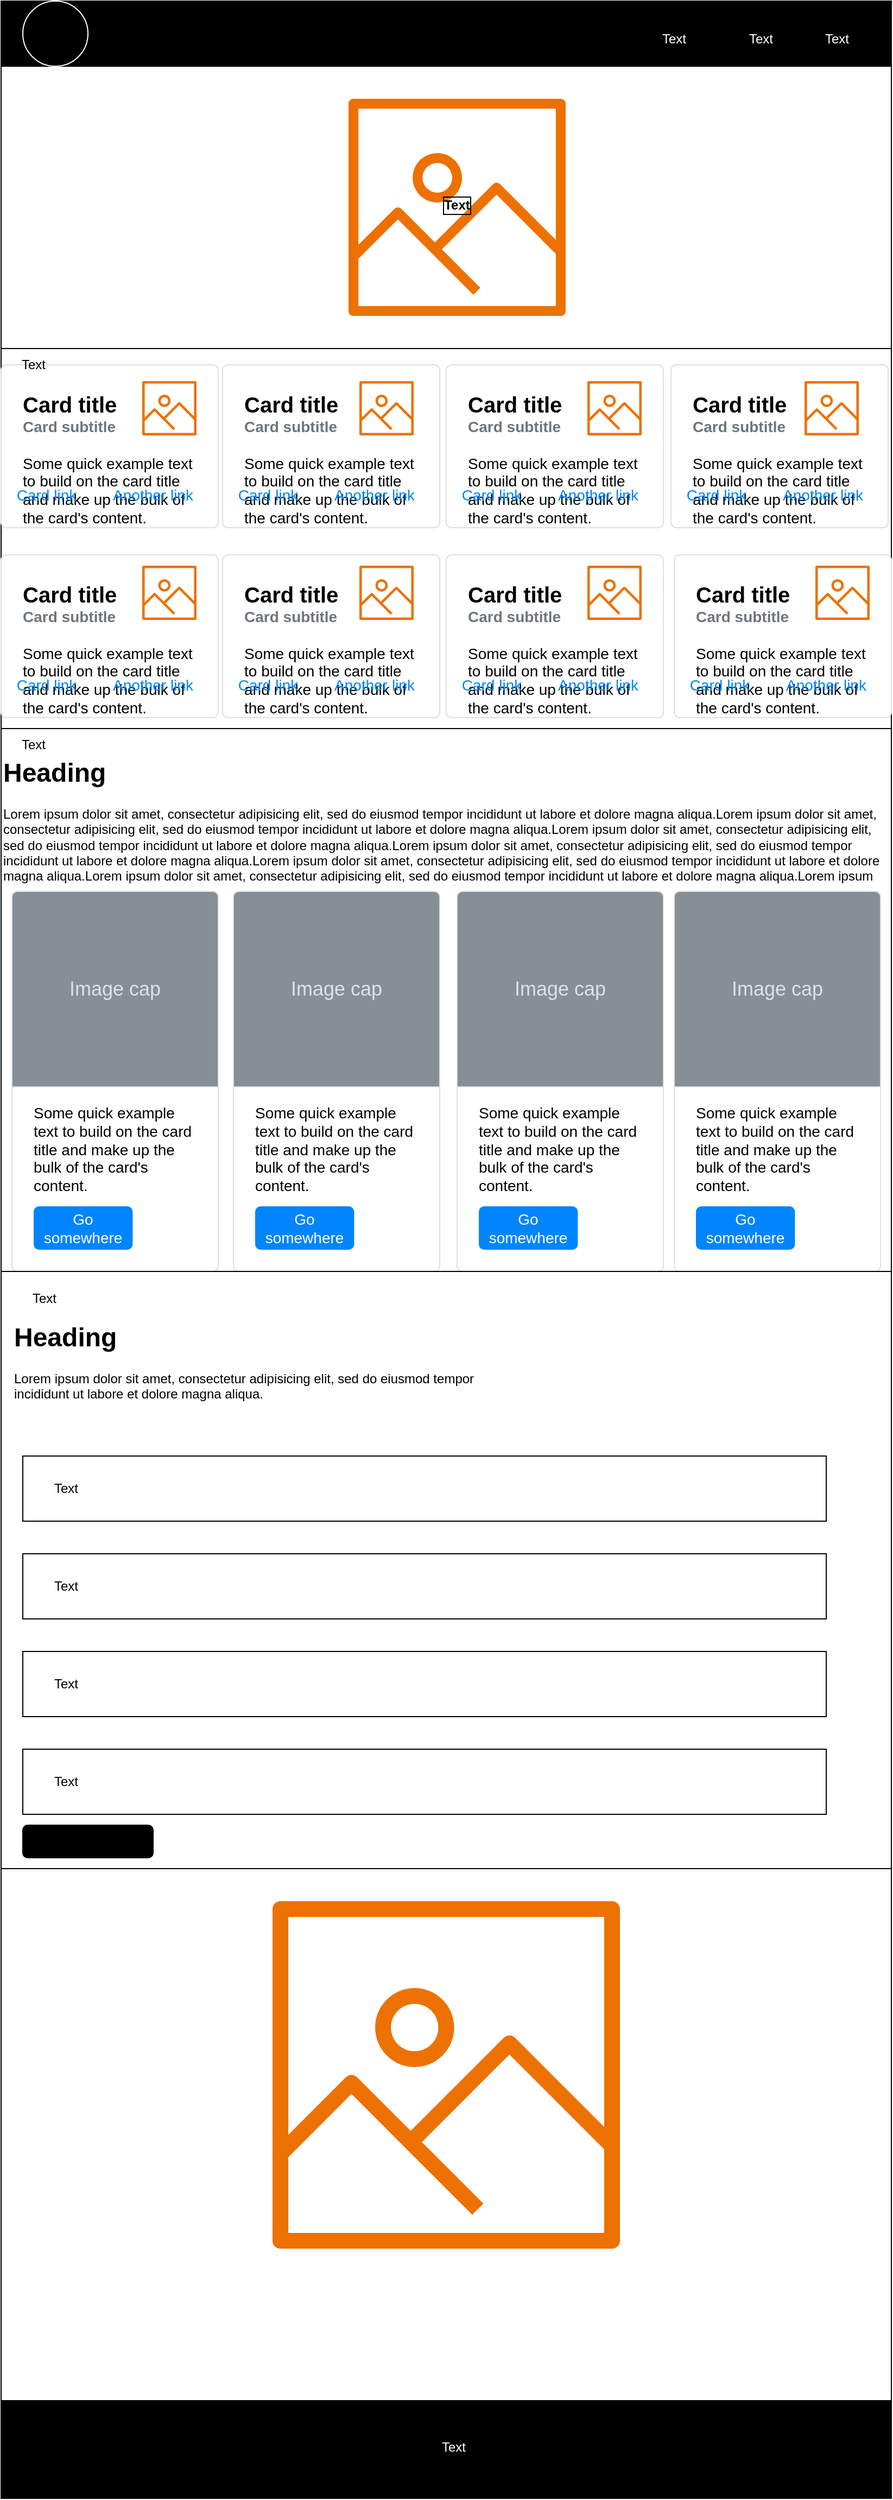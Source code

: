 <mxfile version="24.8.6">
  <diagram name="Page-1" id="0CLe8HDcFp1ip02empXA">
    <mxGraphModel dx="1035" dy="551" grid="1" gridSize="10" guides="1" tooltips="1" connect="1" arrows="1" fold="1" page="1" pageScale="1" pageWidth="827" pageHeight="1169" math="0" shadow="0">
      <root>
        <mxCell id="0" />
        <mxCell id="1" parent="0" />
        <mxCell id="AIiVptqAvhVmWfJs816z-1" value="" style="rounded=0;whiteSpace=wrap;html=1;fillColor=#000000;" vertex="1" parent="1">
          <mxGeometry x="10" y="100" width="820" height="60" as="geometry" />
        </mxCell>
        <mxCell id="AIiVptqAvhVmWfJs816z-4" value="" style="rounded=0;whiteSpace=wrap;html=1;labelBorderColor=none;fontColor=none;noLabel=1;" vertex="1" parent="1">
          <mxGeometry x="10" y="160" width="820" height="260" as="geometry" />
        </mxCell>
        <mxCell id="AIiVptqAvhVmWfJs816z-5" value="Text" style="text;html=1;align=center;verticalAlign=middle;whiteSpace=wrap;rounded=0;fontColor=#FFFFFF;" vertex="1" parent="1">
          <mxGeometry x="600" y="120" width="60" height="30" as="geometry" />
        </mxCell>
        <mxCell id="AIiVptqAvhVmWfJs816z-6" value="Text" style="text;html=1;align=center;verticalAlign=middle;whiteSpace=wrap;rounded=0;fontColor=#FFFFFF;" vertex="1" parent="1">
          <mxGeometry x="750" y="120" width="60" height="30" as="geometry" />
        </mxCell>
        <mxCell id="AIiVptqAvhVmWfJs816z-7" value="Text" style="text;html=1;align=center;verticalAlign=middle;whiteSpace=wrap;rounded=0;fontColor=#FFFFFF;" vertex="1" parent="1">
          <mxGeometry x="680" y="120" width="60" height="30" as="geometry" />
        </mxCell>
        <mxCell id="AIiVptqAvhVmWfJs816z-8" value="" style="ellipse;whiteSpace=wrap;html=1;aspect=fixed;strokeColor=#FFFFFF;fillColor=#000000;" vertex="1" parent="1">
          <mxGeometry x="30" y="100" width="60" height="60" as="geometry" />
        </mxCell>
        <mxCell id="AIiVptqAvhVmWfJs816z-10" value="" style="sketch=0;outlineConnect=0;fontColor=#232F3E;gradientColor=none;fillColor=#ED7100;strokeColor=none;dashed=0;verticalLabelPosition=bottom;verticalAlign=top;align=center;html=1;fontSize=12;fontStyle=0;aspect=fixed;pointerEvents=1;shape=mxgraph.aws4.container_registry_image;" vertex="1" parent="1">
          <mxGeometry x="330" y="190" width="200" height="200" as="geometry" />
        </mxCell>
        <mxCell id="AIiVptqAvhVmWfJs816z-11" value="Text" style="text;html=1;align=center;verticalAlign=middle;whiteSpace=wrap;rounded=0;labelBorderColor=default;fontStyle=1" vertex="1" parent="1">
          <mxGeometry x="337" y="240" width="186" height="95" as="geometry" />
        </mxCell>
        <mxCell id="AIiVptqAvhVmWfJs816z-12" value="" style="rounded=0;whiteSpace=wrap;html=1;labelBorderColor=none;fontColor=none;noLabel=1;" vertex="1" parent="1">
          <mxGeometry x="10" y="420" width="820" height="350" as="geometry" />
        </mxCell>
        <mxCell id="AIiVptqAvhVmWfJs816z-13" value="Text" style="text;html=1;align=center;verticalAlign=middle;whiteSpace=wrap;rounded=0;" vertex="1" parent="1">
          <mxGeometry x="40" y="440" width="60" height="30" as="geometry" />
        </mxCell>
        <mxCell id="AIiVptqAvhVmWfJs816z-17" value="&lt;b&gt;&lt;font style=&quot;font-size: 20px&quot;&gt;Card title&lt;/font&gt;&lt;/b&gt;&lt;font color=&quot;#6c767d&quot;&gt;&lt;b&gt;&lt;font style=&quot;font-size: 14px&quot;&gt;&lt;br style=&quot;font-size: 10px&quot;&gt;Card subtitle&lt;br&gt;&lt;/font&gt;&lt;/b&gt;&lt;/font&gt;&lt;br style=&quot;font-size: 14px&quot;&gt;Some quick example text to build on the card title and make up the bulk of the card&#39;s content." style="html=1;shadow=0;dashed=0;shape=mxgraph.bootstrap.rrect;rSize=5;strokeColor=#DFDFDF;html=1;whiteSpace=wrap;fillColor=#ffffff;fontColor=#000000;verticalAlign=top;align=left;spacing=20;fontSize=14;" vertex="1" parent="1">
          <mxGeometry x="10" y="435" width="200" height="150" as="geometry" />
        </mxCell>
        <mxCell id="AIiVptqAvhVmWfJs816z-18" value="Card link" style="html=1;shadow=0;dashed=0;shape=mxgraph.bootstrap.rrect;rSize=5;perimeter=none;whiteSpace=wrap;fillColor=none;strokeColor=none;fontColor=#0085FC;resizeWidth=1;fontSize=14;align=center;" vertex="1" parent="AIiVptqAvhVmWfJs816z-17">
          <mxGeometry y="1" width="64" height="40" relative="1" as="geometry">
            <mxPoint x="10" y="-50" as="offset" />
          </mxGeometry>
        </mxCell>
        <mxCell id="AIiVptqAvhVmWfJs816z-19" value="Another link" style="html=1;shadow=0;dashed=0;shape=mxgraph.bootstrap.rrect;rSize=5;perimeter=none;whiteSpace=wrap;fillColor=none;strokeColor=none;fontColor=#0085FC;resizeWidth=1;fontSize=14;align=center;" vertex="1" parent="AIiVptqAvhVmWfJs816z-17">
          <mxGeometry y="1" width="80" height="40" relative="1" as="geometry">
            <mxPoint x="100" y="-50" as="offset" />
          </mxGeometry>
        </mxCell>
        <mxCell id="AIiVptqAvhVmWfJs816z-47" value="Text" style="text;html=1;align=center;verticalAlign=middle;whiteSpace=wrap;rounded=0;" vertex="1" parent="AIiVptqAvhVmWfJs816z-17">
          <mxGeometry y="-15" width="60" height="30" as="geometry" />
        </mxCell>
        <mxCell id="AIiVptqAvhVmWfJs816z-66" value="" style="sketch=0;outlineConnect=0;fontColor=#232F3E;gradientColor=none;fillColor=#ED7100;strokeColor=none;dashed=0;verticalLabelPosition=bottom;verticalAlign=top;align=center;html=1;fontSize=12;fontStyle=0;aspect=fixed;pointerEvents=1;shape=mxgraph.aws4.container_registry_image;" vertex="1" parent="AIiVptqAvhVmWfJs816z-17">
          <mxGeometry x="130" y="15" width="50" height="50" as="geometry" />
        </mxCell>
        <mxCell id="AIiVptqAvhVmWfJs816z-20" value="&lt;b&gt;&lt;font style=&quot;font-size: 20px&quot;&gt;Card title&lt;/font&gt;&lt;/b&gt;&lt;font color=&quot;#6c767d&quot;&gt;&lt;b&gt;&lt;font style=&quot;font-size: 14px&quot;&gt;&lt;br style=&quot;font-size: 10px&quot;&gt;Card subtitle&lt;br&gt;&lt;/font&gt;&lt;/b&gt;&lt;/font&gt;&lt;br style=&quot;font-size: 14px&quot;&gt;Some quick example text to build on the card title and make up the bulk of the card&#39;s content." style="html=1;shadow=0;dashed=0;shape=mxgraph.bootstrap.rrect;rSize=5;strokeColor=#DFDFDF;html=1;whiteSpace=wrap;fillColor=#ffffff;fontColor=#000000;verticalAlign=top;align=left;spacing=20;fontSize=14;" vertex="1" parent="1">
          <mxGeometry x="10" y="610" width="200" height="150" as="geometry" />
        </mxCell>
        <mxCell id="AIiVptqAvhVmWfJs816z-21" value="Card link" style="html=1;shadow=0;dashed=0;shape=mxgraph.bootstrap.rrect;rSize=5;perimeter=none;whiteSpace=wrap;fillColor=none;strokeColor=none;fontColor=#0085FC;resizeWidth=1;fontSize=14;align=center;" vertex="1" parent="AIiVptqAvhVmWfJs816z-20">
          <mxGeometry y="1" width="64" height="40" relative="1" as="geometry">
            <mxPoint x="10" y="-50" as="offset" />
          </mxGeometry>
        </mxCell>
        <mxCell id="AIiVptqAvhVmWfJs816z-22" value="Another link" style="html=1;shadow=0;dashed=0;shape=mxgraph.bootstrap.rrect;rSize=5;perimeter=none;whiteSpace=wrap;fillColor=none;strokeColor=none;fontColor=#0085FC;resizeWidth=1;fontSize=14;align=center;" vertex="1" parent="AIiVptqAvhVmWfJs816z-20">
          <mxGeometry y="1" width="80" height="40" relative="1" as="geometry">
            <mxPoint x="100" y="-50" as="offset" />
          </mxGeometry>
        </mxCell>
        <mxCell id="AIiVptqAvhVmWfJs816z-70" value="" style="sketch=0;outlineConnect=0;fontColor=#232F3E;gradientColor=none;fillColor=#ED7100;strokeColor=none;dashed=0;verticalLabelPosition=bottom;verticalAlign=top;align=center;html=1;fontSize=12;fontStyle=0;aspect=fixed;pointerEvents=1;shape=mxgraph.aws4.container_registry_image;" vertex="1" parent="AIiVptqAvhVmWfJs816z-20">
          <mxGeometry x="130" y="10" width="50" height="50" as="geometry" />
        </mxCell>
        <mxCell id="AIiVptqAvhVmWfJs816z-23" value="&lt;b&gt;&lt;font style=&quot;font-size: 20px&quot;&gt;Card title&lt;/font&gt;&lt;/b&gt;&lt;font color=&quot;#6c767d&quot;&gt;&lt;b&gt;&lt;font style=&quot;font-size: 14px&quot;&gt;&lt;br style=&quot;font-size: 10px&quot;&gt;Card subtitle&lt;br&gt;&lt;/font&gt;&lt;/b&gt;&lt;/font&gt;&lt;br style=&quot;font-size: 14px&quot;&gt;Some quick example text to build on the card title and make up the bulk of the card&#39;s content." style="html=1;shadow=0;dashed=0;shape=mxgraph.bootstrap.rrect;rSize=5;strokeColor=#DFDFDF;html=1;whiteSpace=wrap;fillColor=#ffffff;fontColor=#000000;verticalAlign=top;align=left;spacing=20;fontSize=14;" vertex="1" parent="1">
          <mxGeometry x="420" y="435" width="200" height="150" as="geometry" />
        </mxCell>
        <mxCell id="AIiVptqAvhVmWfJs816z-24" value="Card link" style="html=1;shadow=0;dashed=0;shape=mxgraph.bootstrap.rrect;rSize=5;perimeter=none;whiteSpace=wrap;fillColor=none;strokeColor=none;fontColor=#0085FC;resizeWidth=1;fontSize=14;align=center;" vertex="1" parent="AIiVptqAvhVmWfJs816z-23">
          <mxGeometry y="1" width="64" height="40" relative="1" as="geometry">
            <mxPoint x="10" y="-50" as="offset" />
          </mxGeometry>
        </mxCell>
        <mxCell id="AIiVptqAvhVmWfJs816z-25" value="Another link" style="html=1;shadow=0;dashed=0;shape=mxgraph.bootstrap.rrect;rSize=5;perimeter=none;whiteSpace=wrap;fillColor=none;strokeColor=none;fontColor=#0085FC;resizeWidth=1;fontSize=14;align=center;" vertex="1" parent="AIiVptqAvhVmWfJs816z-23">
          <mxGeometry y="1" width="80" height="40" relative="1" as="geometry">
            <mxPoint x="100" y="-50" as="offset" />
          </mxGeometry>
        </mxCell>
        <mxCell id="AIiVptqAvhVmWfJs816z-68" value="" style="sketch=0;outlineConnect=0;fontColor=#232F3E;gradientColor=none;fillColor=#ED7100;strokeColor=none;dashed=0;verticalLabelPosition=bottom;verticalAlign=top;align=center;html=1;fontSize=12;fontStyle=0;aspect=fixed;pointerEvents=1;shape=mxgraph.aws4.container_registry_image;" vertex="1" parent="AIiVptqAvhVmWfJs816z-23">
          <mxGeometry x="130" y="15" width="50" height="50" as="geometry" />
        </mxCell>
        <mxCell id="AIiVptqAvhVmWfJs816z-26" value="&lt;b&gt;&lt;font style=&quot;font-size: 20px&quot;&gt;Card title&lt;/font&gt;&lt;/b&gt;&lt;font color=&quot;#6c767d&quot;&gt;&lt;b&gt;&lt;font style=&quot;font-size: 14px&quot;&gt;&lt;br style=&quot;font-size: 10px&quot;&gt;Card subtitle&lt;br&gt;&lt;/font&gt;&lt;/b&gt;&lt;/font&gt;&lt;br style=&quot;font-size: 14px&quot;&gt;Some quick example text to build on the card title and make up the bulk of the card&#39;s content." style="html=1;shadow=0;dashed=0;shape=mxgraph.bootstrap.rrect;rSize=5;strokeColor=#DFDFDF;html=1;whiteSpace=wrap;fillColor=#ffffff;fontColor=#000000;verticalAlign=top;align=left;spacing=20;fontSize=14;" vertex="1" parent="1">
          <mxGeometry x="214" y="435" width="200" height="150" as="geometry" />
        </mxCell>
        <mxCell id="AIiVptqAvhVmWfJs816z-27" value="Card link" style="html=1;shadow=0;dashed=0;shape=mxgraph.bootstrap.rrect;rSize=5;perimeter=none;whiteSpace=wrap;fillColor=none;strokeColor=none;fontColor=#0085FC;resizeWidth=1;fontSize=14;align=center;" vertex="1" parent="AIiVptqAvhVmWfJs816z-26">
          <mxGeometry y="1" width="64" height="40" relative="1" as="geometry">
            <mxPoint x="10" y="-50" as="offset" />
          </mxGeometry>
        </mxCell>
        <mxCell id="AIiVptqAvhVmWfJs816z-28" value="Another link" style="html=1;shadow=0;dashed=0;shape=mxgraph.bootstrap.rrect;rSize=5;perimeter=none;whiteSpace=wrap;fillColor=none;strokeColor=none;fontColor=#0085FC;resizeWidth=1;fontSize=14;align=center;" vertex="1" parent="AIiVptqAvhVmWfJs816z-26">
          <mxGeometry y="1" width="80" height="40" relative="1" as="geometry">
            <mxPoint x="100" y="-50" as="offset" />
          </mxGeometry>
        </mxCell>
        <mxCell id="AIiVptqAvhVmWfJs816z-67" value="" style="sketch=0;outlineConnect=0;fontColor=#232F3E;gradientColor=none;fillColor=#ED7100;strokeColor=none;dashed=0;verticalLabelPosition=bottom;verticalAlign=top;align=center;html=1;fontSize=12;fontStyle=0;aspect=fixed;pointerEvents=1;shape=mxgraph.aws4.container_registry_image;" vertex="1" parent="AIiVptqAvhVmWfJs816z-26">
          <mxGeometry x="126" y="15" width="50" height="50" as="geometry" />
        </mxCell>
        <mxCell id="AIiVptqAvhVmWfJs816z-35" value="&lt;b&gt;&lt;font style=&quot;font-size: 20px&quot;&gt;Card title&lt;/font&gt;&lt;/b&gt;&lt;font color=&quot;#6c767d&quot;&gt;&lt;b&gt;&lt;font style=&quot;font-size: 14px&quot;&gt;&lt;br style=&quot;font-size: 10px&quot;&gt;Card subtitle&lt;br&gt;&lt;/font&gt;&lt;/b&gt;&lt;/font&gt;&lt;br style=&quot;font-size: 14px&quot;&gt;Some quick example text to build on the card title and make up the bulk of the card&#39;s content." style="html=1;shadow=0;dashed=0;shape=mxgraph.bootstrap.rrect;rSize=5;strokeColor=#DFDFDF;html=1;whiteSpace=wrap;fillColor=#ffffff;fontColor=#000000;verticalAlign=top;align=left;spacing=20;fontSize=14;" vertex="1" parent="1">
          <mxGeometry x="214" y="610" width="200" height="150" as="geometry" />
        </mxCell>
        <mxCell id="AIiVptqAvhVmWfJs816z-36" value="Card link" style="html=1;shadow=0;dashed=0;shape=mxgraph.bootstrap.rrect;rSize=5;perimeter=none;whiteSpace=wrap;fillColor=none;strokeColor=none;fontColor=#0085FC;resizeWidth=1;fontSize=14;align=center;" vertex="1" parent="AIiVptqAvhVmWfJs816z-35">
          <mxGeometry y="1" width="64" height="40" relative="1" as="geometry">
            <mxPoint x="10" y="-50" as="offset" />
          </mxGeometry>
        </mxCell>
        <mxCell id="AIiVptqAvhVmWfJs816z-37" value="Another link" style="html=1;shadow=0;dashed=0;shape=mxgraph.bootstrap.rrect;rSize=5;perimeter=none;whiteSpace=wrap;fillColor=none;strokeColor=none;fontColor=#0085FC;resizeWidth=1;fontSize=14;align=center;" vertex="1" parent="AIiVptqAvhVmWfJs816z-35">
          <mxGeometry y="1" width="80" height="40" relative="1" as="geometry">
            <mxPoint x="100" y="-50" as="offset" />
          </mxGeometry>
        </mxCell>
        <mxCell id="AIiVptqAvhVmWfJs816z-71" value="" style="sketch=0;outlineConnect=0;fontColor=#232F3E;gradientColor=none;fillColor=#ED7100;strokeColor=none;dashed=0;verticalLabelPosition=bottom;verticalAlign=top;align=center;html=1;fontSize=12;fontStyle=0;aspect=fixed;pointerEvents=1;shape=mxgraph.aws4.container_registry_image;" vertex="1" parent="AIiVptqAvhVmWfJs816z-35">
          <mxGeometry x="126" y="10" width="50" height="50" as="geometry" />
        </mxCell>
        <mxCell id="AIiVptqAvhVmWfJs816z-38" value="&lt;b&gt;&lt;font style=&quot;font-size: 20px&quot;&gt;Card title&lt;/font&gt;&lt;/b&gt;&lt;font color=&quot;#6c767d&quot;&gt;&lt;b&gt;&lt;font style=&quot;font-size: 14px&quot;&gt;&lt;br style=&quot;font-size: 10px&quot;&gt;Card subtitle&lt;br&gt;&lt;/font&gt;&lt;/b&gt;&lt;/font&gt;&lt;br style=&quot;font-size: 14px&quot;&gt;Some quick example text to build on the card title and make up the bulk of the card&#39;s content." style="html=1;shadow=0;dashed=0;shape=mxgraph.bootstrap.rrect;rSize=5;strokeColor=#DFDFDF;html=1;whiteSpace=wrap;fillColor=#ffffff;fontColor=#000000;verticalAlign=top;align=left;spacing=20;fontSize=14;" vertex="1" parent="1">
          <mxGeometry x="420" y="610" width="200" height="150" as="geometry" />
        </mxCell>
        <mxCell id="AIiVptqAvhVmWfJs816z-39" value="Card link" style="html=1;shadow=0;dashed=0;shape=mxgraph.bootstrap.rrect;rSize=5;perimeter=none;whiteSpace=wrap;fillColor=none;strokeColor=none;fontColor=#0085FC;resizeWidth=1;fontSize=14;align=center;" vertex="1" parent="AIiVptqAvhVmWfJs816z-38">
          <mxGeometry y="1" width="64" height="40" relative="1" as="geometry">
            <mxPoint x="10" y="-50" as="offset" />
          </mxGeometry>
        </mxCell>
        <mxCell id="AIiVptqAvhVmWfJs816z-40" value="Another link" style="html=1;shadow=0;dashed=0;shape=mxgraph.bootstrap.rrect;rSize=5;perimeter=none;whiteSpace=wrap;fillColor=none;strokeColor=none;fontColor=#0085FC;resizeWidth=1;fontSize=14;align=center;" vertex="1" parent="AIiVptqAvhVmWfJs816z-38">
          <mxGeometry y="1" width="80" height="40" relative="1" as="geometry">
            <mxPoint x="100" y="-50" as="offset" />
          </mxGeometry>
        </mxCell>
        <mxCell id="AIiVptqAvhVmWfJs816z-72" value="" style="sketch=0;outlineConnect=0;fontColor=#232F3E;gradientColor=none;fillColor=#ED7100;strokeColor=none;dashed=0;verticalLabelPosition=bottom;verticalAlign=top;align=center;html=1;fontSize=12;fontStyle=0;aspect=fixed;pointerEvents=1;shape=mxgraph.aws4.container_registry_image;" vertex="1" parent="AIiVptqAvhVmWfJs816z-38">
          <mxGeometry x="130" y="10" width="50" height="50" as="geometry" />
        </mxCell>
        <mxCell id="AIiVptqAvhVmWfJs816z-41" value="&lt;b&gt;&lt;font style=&quot;font-size: 20px&quot;&gt;Card title&lt;/font&gt;&lt;/b&gt;&lt;font color=&quot;#6c767d&quot;&gt;&lt;b&gt;&lt;font style=&quot;font-size: 14px&quot;&gt;&lt;br style=&quot;font-size: 10px&quot;&gt;Card subtitle&lt;br&gt;&lt;/font&gt;&lt;/b&gt;&lt;/font&gt;&lt;br style=&quot;font-size: 14px&quot;&gt;Some quick example text to build on the card title and make up the bulk of the card&#39;s content." style="html=1;shadow=0;dashed=0;shape=mxgraph.bootstrap.rrect;rSize=5;strokeColor=#DFDFDF;html=1;whiteSpace=wrap;fillColor=#ffffff;fontColor=#000000;verticalAlign=top;align=left;spacing=20;fontSize=14;" vertex="1" parent="1">
          <mxGeometry x="630" y="610" width="200" height="150" as="geometry" />
        </mxCell>
        <mxCell id="AIiVptqAvhVmWfJs816z-42" value="Card link" style="html=1;shadow=0;dashed=0;shape=mxgraph.bootstrap.rrect;rSize=5;perimeter=none;whiteSpace=wrap;fillColor=none;strokeColor=none;fontColor=#0085FC;resizeWidth=1;fontSize=14;align=center;" vertex="1" parent="AIiVptqAvhVmWfJs816z-41">
          <mxGeometry y="1" width="64" height="40" relative="1" as="geometry">
            <mxPoint x="10" y="-50" as="offset" />
          </mxGeometry>
        </mxCell>
        <mxCell id="AIiVptqAvhVmWfJs816z-43" value="Another link" style="html=1;shadow=0;dashed=0;shape=mxgraph.bootstrap.rrect;rSize=5;perimeter=none;whiteSpace=wrap;fillColor=none;strokeColor=none;fontColor=#0085FC;resizeWidth=1;fontSize=14;align=center;" vertex="1" parent="AIiVptqAvhVmWfJs816z-41">
          <mxGeometry y="1" width="80" height="40" relative="1" as="geometry">
            <mxPoint x="100" y="-50" as="offset" />
          </mxGeometry>
        </mxCell>
        <mxCell id="AIiVptqAvhVmWfJs816z-73" value="" style="sketch=0;outlineConnect=0;fontColor=#232F3E;gradientColor=none;fillColor=#ED7100;strokeColor=none;dashed=0;verticalLabelPosition=bottom;verticalAlign=top;align=center;html=1;fontSize=12;fontStyle=0;aspect=fixed;pointerEvents=1;shape=mxgraph.aws4.container_registry_image;" vertex="1" parent="AIiVptqAvhVmWfJs816z-41">
          <mxGeometry x="130" y="10" width="50" height="50" as="geometry" />
        </mxCell>
        <mxCell id="AIiVptqAvhVmWfJs816z-44" value="&lt;b&gt;&lt;font style=&quot;font-size: 20px&quot;&gt;Card title&lt;/font&gt;&lt;/b&gt;&lt;font color=&quot;#6c767d&quot;&gt;&lt;b&gt;&lt;font style=&quot;font-size: 14px&quot;&gt;&lt;br style=&quot;font-size: 10px&quot;&gt;Card subtitle&lt;br&gt;&lt;/font&gt;&lt;/b&gt;&lt;/font&gt;&lt;br style=&quot;font-size: 14px&quot;&gt;Some quick example text to build on the card title and make up the bulk of the card&#39;s content." style="html=1;shadow=0;dashed=0;shape=mxgraph.bootstrap.rrect;rSize=5;strokeColor=#DFDFDF;html=1;whiteSpace=wrap;fillColor=#ffffff;fontColor=#000000;verticalAlign=top;align=left;spacing=20;fontSize=14;" vertex="1" parent="1">
          <mxGeometry x="627" y="435" width="200" height="150" as="geometry" />
        </mxCell>
        <mxCell id="AIiVptqAvhVmWfJs816z-45" value="Card link" style="html=1;shadow=0;dashed=0;shape=mxgraph.bootstrap.rrect;rSize=5;perimeter=none;whiteSpace=wrap;fillColor=none;strokeColor=none;fontColor=#0085FC;resizeWidth=1;fontSize=14;align=center;" vertex="1" parent="AIiVptqAvhVmWfJs816z-44">
          <mxGeometry y="1" width="64" height="40" relative="1" as="geometry">
            <mxPoint x="10" y="-50" as="offset" />
          </mxGeometry>
        </mxCell>
        <mxCell id="AIiVptqAvhVmWfJs816z-46" value="Another link" style="html=1;shadow=0;dashed=0;shape=mxgraph.bootstrap.rrect;rSize=5;perimeter=none;whiteSpace=wrap;fillColor=none;strokeColor=none;fontColor=#0085FC;resizeWidth=1;fontSize=14;align=center;" vertex="1" parent="AIiVptqAvhVmWfJs816z-44">
          <mxGeometry y="1" width="80" height="40" relative="1" as="geometry">
            <mxPoint x="100" y="-50" as="offset" />
          </mxGeometry>
        </mxCell>
        <mxCell id="AIiVptqAvhVmWfJs816z-69" value="" style="sketch=0;outlineConnect=0;fontColor=#232F3E;gradientColor=none;fillColor=#ED7100;strokeColor=none;dashed=0;verticalLabelPosition=bottom;verticalAlign=top;align=center;html=1;fontSize=12;fontStyle=0;aspect=fixed;pointerEvents=1;shape=mxgraph.aws4.container_registry_image;" vertex="1" parent="AIiVptqAvhVmWfJs816z-44">
          <mxGeometry x="123" y="15" width="50" height="50" as="geometry" />
        </mxCell>
        <mxCell id="AIiVptqAvhVmWfJs816z-48" value="" style="rounded=0;whiteSpace=wrap;html=1;labelBorderColor=none;fontColor=none;noLabel=1;" vertex="1" parent="1">
          <mxGeometry x="10" y="770" width="820" height="520" as="geometry" />
        </mxCell>
        <mxCell id="AIiVptqAvhVmWfJs816z-49" value="Text" style="text;html=1;align=center;verticalAlign=middle;whiteSpace=wrap;rounded=0;" vertex="1" parent="1">
          <mxGeometry x="10" y="770" width="60" height="30" as="geometry" />
        </mxCell>
        <mxCell id="AIiVptqAvhVmWfJs816z-50" value="&lt;h1 style=&quot;margin-top: 0px;&quot;&gt;Heading&lt;/h1&gt;&lt;p&gt;Lorem ipsum dolor sit amet, consectetur adipisicing elit, sed do eiusmod tempor incididunt ut labore et dolore magna aliqua.&lt;span style=&quot;background-color: initial;&quot;&gt;Lorem ipsum dolor sit amet, consectetur adipisicing elit, sed do eiusmod tempor incididunt ut labore et dolore magna aliqua.&lt;/span&gt;&lt;span style=&quot;background-color: initial;&quot;&gt;Lorem ipsum dolor sit amet, consectetur adipisicing elit, sed do eiusmod tempor incididunt ut labore et dolore magna aliqua.&lt;/span&gt;&lt;span style=&quot;background-color: initial;&quot;&gt;Lorem ipsum dolor sit amet, consectetur adipisicing elit, sed do eiusmod tempor incididunt ut labore et dolore magna aliqua.&lt;/span&gt;&lt;span style=&quot;background-color: initial;&quot;&gt;Lorem ipsum dolor sit amet, consectetur adipisicing elit, sed do eiusmod tempor incididunt ut labore et dolore magna aliqua.&lt;/span&gt;&lt;span style=&quot;background-color: initial;&quot;&gt;Lorem ipsum dolor sit amet, consectetur adipisicing elit, sed do eiusmod tempor incididunt ut labore et dolore magna aliqua.&lt;/span&gt;&lt;span style=&quot;background-color: initial;&quot;&gt;Lorem ipsum dolor sit amet, consectetur adipisicing elit, sed do eiusmod tempor incididunt ut labore et dolore magna aliqua.&lt;/span&gt;&lt;span style=&quot;background-color: initial;&quot;&gt;Lorem ipsum dolor sit amet, consectetur adipisicing elit, sed do eiusmod tempor incididunt ut labore et dolore magna aliqua.&lt;/span&gt;&lt;/p&gt;" style="text;html=1;whiteSpace=wrap;overflow=hidden;rounded=0;" vertex="1" parent="1">
          <mxGeometry x="10" y="790" width="810" height="120" as="geometry" />
        </mxCell>
        <mxCell id="AIiVptqAvhVmWfJs816z-51" value="&lt;b&gt;&lt;font style=&quot;font-size: 20px&quot;&gt;Card title&lt;/font&gt;&lt;/b&gt;&lt;br style=&quot;font-size: 14px&quot;&gt;&lt;br style=&quot;font-size: 14px&quot;&gt;Some quick example text to build on the card title and make up the bulk of the card&#39;s content." style="html=1;shadow=0;dashed=0;shape=mxgraph.bootstrap.rrect;rSize=5;strokeColor=#DFDFDF;html=1;whiteSpace=wrap;fillColor=#ffffff;fontColor=#000000;verticalAlign=bottom;align=left;spacing=20;spacingBottom=50;fontSize=14;" vertex="1" parent="1">
          <mxGeometry x="20" y="920" width="190" height="350" as="geometry" />
        </mxCell>
        <mxCell id="AIiVptqAvhVmWfJs816z-52" value="Image cap" style="html=1;shadow=0;dashed=0;shape=mxgraph.bootstrap.topButton;rSize=5;perimeter=none;whiteSpace=wrap;fillColor=#868E96;strokeColor=#DFDFDF;fontColor=#DEE2E6;resizeWidth=1;fontSize=18;" vertex="1" parent="AIiVptqAvhVmWfJs816z-51">
          <mxGeometry width="190" height="180" relative="1" as="geometry" />
        </mxCell>
        <mxCell id="AIiVptqAvhVmWfJs816z-53" value="Go somewhere" style="html=1;shadow=0;dashed=0;shape=mxgraph.bootstrap.rrect;rSize=5;perimeter=none;whiteSpace=wrap;fillColor=#0085FC;strokeColor=none;fontColor=#ffffff;resizeWidth=1;fontSize=14;" vertex="1" parent="AIiVptqAvhVmWfJs816z-51">
          <mxGeometry y="1" width="91.2" height="40" relative="1" as="geometry">
            <mxPoint x="20" y="-60" as="offset" />
          </mxGeometry>
        </mxCell>
        <mxCell id="AIiVptqAvhVmWfJs816z-57" value="&lt;b&gt;&lt;font style=&quot;font-size: 20px&quot;&gt;Card title&lt;/font&gt;&lt;/b&gt;&lt;br style=&quot;font-size: 14px&quot;&gt;&lt;br style=&quot;font-size: 14px&quot;&gt;Some quick example text to build on the card title and make up the bulk of the card&#39;s content." style="html=1;shadow=0;dashed=0;shape=mxgraph.bootstrap.rrect;rSize=5;strokeColor=#DFDFDF;html=1;whiteSpace=wrap;fillColor=#ffffff;fontColor=#000000;verticalAlign=bottom;align=left;spacing=20;spacingBottom=50;fontSize=14;" vertex="1" parent="1">
          <mxGeometry x="224" y="920" width="190" height="350" as="geometry" />
        </mxCell>
        <mxCell id="AIiVptqAvhVmWfJs816z-58" value="Image cap" style="html=1;shadow=0;dashed=0;shape=mxgraph.bootstrap.topButton;rSize=5;perimeter=none;whiteSpace=wrap;fillColor=#868E96;strokeColor=#DFDFDF;fontColor=#DEE2E6;resizeWidth=1;fontSize=18;" vertex="1" parent="AIiVptqAvhVmWfJs816z-57">
          <mxGeometry width="190" height="180" relative="1" as="geometry" />
        </mxCell>
        <mxCell id="AIiVptqAvhVmWfJs816z-59" value="Go somewhere" style="html=1;shadow=0;dashed=0;shape=mxgraph.bootstrap.rrect;rSize=5;perimeter=none;whiteSpace=wrap;fillColor=#0085FC;strokeColor=none;fontColor=#ffffff;resizeWidth=1;fontSize=14;" vertex="1" parent="AIiVptqAvhVmWfJs816z-57">
          <mxGeometry y="1" width="91.2" height="40" relative="1" as="geometry">
            <mxPoint x="20" y="-60" as="offset" />
          </mxGeometry>
        </mxCell>
        <mxCell id="AIiVptqAvhVmWfJs816z-60" value="&lt;b&gt;&lt;font style=&quot;font-size: 20px&quot;&gt;Card title&lt;/font&gt;&lt;/b&gt;&lt;br style=&quot;font-size: 14px&quot;&gt;&lt;br style=&quot;font-size: 14px&quot;&gt;Some quick example text to build on the card title and make up the bulk of the card&#39;s content." style="html=1;shadow=0;dashed=0;shape=mxgraph.bootstrap.rrect;rSize=5;strokeColor=#DFDFDF;html=1;whiteSpace=wrap;fillColor=#ffffff;fontColor=#000000;verticalAlign=bottom;align=left;spacing=20;spacingBottom=50;fontSize=14;" vertex="1" parent="1">
          <mxGeometry x="430" y="920" width="190" height="350" as="geometry" />
        </mxCell>
        <mxCell id="AIiVptqAvhVmWfJs816z-61" value="Image cap" style="html=1;shadow=0;dashed=0;shape=mxgraph.bootstrap.topButton;rSize=5;perimeter=none;whiteSpace=wrap;fillColor=#868E96;strokeColor=#DFDFDF;fontColor=#DEE2E6;resizeWidth=1;fontSize=18;" vertex="1" parent="AIiVptqAvhVmWfJs816z-60">
          <mxGeometry width="190" height="180" relative="1" as="geometry" />
        </mxCell>
        <mxCell id="AIiVptqAvhVmWfJs816z-62" value="Go somewhere" style="html=1;shadow=0;dashed=0;shape=mxgraph.bootstrap.rrect;rSize=5;perimeter=none;whiteSpace=wrap;fillColor=#0085FC;strokeColor=none;fontColor=#ffffff;resizeWidth=1;fontSize=14;" vertex="1" parent="AIiVptqAvhVmWfJs816z-60">
          <mxGeometry y="1" width="91.2" height="40" relative="1" as="geometry">
            <mxPoint x="20" y="-60" as="offset" />
          </mxGeometry>
        </mxCell>
        <mxCell id="AIiVptqAvhVmWfJs816z-63" value="&lt;b&gt;&lt;font style=&quot;font-size: 20px&quot;&gt;Card title&lt;/font&gt;&lt;/b&gt;&lt;br style=&quot;font-size: 14px&quot;&gt;&lt;br style=&quot;font-size: 14px&quot;&gt;Some quick example text to build on the card title and make up the bulk of the card&#39;s content." style="html=1;shadow=0;dashed=0;shape=mxgraph.bootstrap.rrect;rSize=5;strokeColor=#DFDFDF;html=1;whiteSpace=wrap;fillColor=#ffffff;fontColor=#000000;verticalAlign=bottom;align=left;spacing=20;spacingBottom=50;fontSize=14;" vertex="1" parent="1">
          <mxGeometry x="630" y="920" width="190" height="350" as="geometry" />
        </mxCell>
        <mxCell id="AIiVptqAvhVmWfJs816z-64" value="Image cap" style="html=1;shadow=0;dashed=0;shape=mxgraph.bootstrap.topButton;rSize=5;perimeter=none;whiteSpace=wrap;fillColor=#868E96;strokeColor=#DFDFDF;fontColor=#DEE2E6;resizeWidth=1;fontSize=18;" vertex="1" parent="AIiVptqAvhVmWfJs816z-63">
          <mxGeometry width="190" height="180" relative="1" as="geometry" />
        </mxCell>
        <mxCell id="AIiVptqAvhVmWfJs816z-65" value="Go somewhere" style="html=1;shadow=0;dashed=0;shape=mxgraph.bootstrap.rrect;rSize=5;perimeter=none;whiteSpace=wrap;fillColor=#0085FC;strokeColor=none;fontColor=#ffffff;resizeWidth=1;fontSize=14;" vertex="1" parent="AIiVptqAvhVmWfJs816z-63">
          <mxGeometry y="1" width="91.2" height="40" relative="1" as="geometry">
            <mxPoint x="20" y="-60" as="offset" />
          </mxGeometry>
        </mxCell>
        <mxCell id="AIiVptqAvhVmWfJs816z-74" value="" style="rounded=0;whiteSpace=wrap;html=1;labelBorderColor=none;fontColor=none;noLabel=1;" vertex="1" parent="1">
          <mxGeometry x="10" y="1270" width="820" height="550" as="geometry" />
        </mxCell>
        <mxCell id="AIiVptqAvhVmWfJs816z-75" value="Text" style="text;html=1;align=center;verticalAlign=middle;whiteSpace=wrap;rounded=0;" vertex="1" parent="1">
          <mxGeometry x="20" y="1280" width="60" height="30" as="geometry" />
        </mxCell>
        <mxCell id="AIiVptqAvhVmWfJs816z-76" value="&lt;h1 style=&quot;margin-top: 0px;&quot;&gt;Heading&lt;/h1&gt;&lt;p&gt;Lorem ipsum dolor sit amet, consectetur adipisicing elit, sed do eiusmod tempor incididunt ut labore et dolore magna aliqua.&lt;/p&gt;" style="text;html=1;whiteSpace=wrap;overflow=hidden;rounded=0;" vertex="1" parent="1">
          <mxGeometry x="20" y="1310" width="430" height="120" as="geometry" />
        </mxCell>
        <mxCell id="AIiVptqAvhVmWfJs816z-77" value="" style="rounded=0;whiteSpace=wrap;html=1;" vertex="1" parent="1">
          <mxGeometry x="30" y="1440" width="740" height="60" as="geometry" />
        </mxCell>
        <mxCell id="AIiVptqAvhVmWfJs816z-79" value="" style="rounded=0;whiteSpace=wrap;html=1;" vertex="1" parent="1">
          <mxGeometry x="30" y="1530" width="740" height="60" as="geometry" />
        </mxCell>
        <mxCell id="AIiVptqAvhVmWfJs816z-80" value="" style="rounded=0;whiteSpace=wrap;html=1;" vertex="1" parent="1">
          <mxGeometry x="30" y="1620" width="740" height="60" as="geometry" />
        </mxCell>
        <mxCell id="AIiVptqAvhVmWfJs816z-81" value="" style="rounded=0;whiteSpace=wrap;html=1;" vertex="1" parent="1">
          <mxGeometry x="30" y="1710" width="740" height="60" as="geometry" />
        </mxCell>
        <mxCell id="AIiVptqAvhVmWfJs816z-82" value="Text" style="text;html=1;align=center;verticalAlign=middle;whiteSpace=wrap;rounded=0;" vertex="1" parent="1">
          <mxGeometry x="40" y="1635" width="60" height="30" as="geometry" />
        </mxCell>
        <mxCell id="AIiVptqAvhVmWfJs816z-83" value="Text" style="text;html=1;align=center;verticalAlign=middle;whiteSpace=wrap;rounded=0;" vertex="1" parent="1">
          <mxGeometry x="40" y="1545" width="60" height="30" as="geometry" />
        </mxCell>
        <mxCell id="AIiVptqAvhVmWfJs816z-84" value="Text" style="text;html=1;align=center;verticalAlign=middle;whiteSpace=wrap;rounded=0;" vertex="1" parent="1">
          <mxGeometry x="40" y="1455" width="60" height="30" as="geometry" />
        </mxCell>
        <mxCell id="AIiVptqAvhVmWfJs816z-85" value="Text" style="text;html=1;align=center;verticalAlign=middle;whiteSpace=wrap;rounded=0;" vertex="1" parent="1">
          <mxGeometry x="40" y="1725" width="60" height="30" as="geometry" />
        </mxCell>
        <mxCell id="AIiVptqAvhVmWfJs816z-88" value="" style="rounded=0;whiteSpace=wrap;html=1;labelBorderColor=none;fontColor=none;noLabel=1;" vertex="1" parent="1">
          <mxGeometry x="10" y="1820" width="820" height="490" as="geometry" />
        </mxCell>
        <mxCell id="AIiVptqAvhVmWfJs816z-89" value="" style="sketch=0;outlineConnect=0;fontColor=#232F3E;gradientColor=none;fillColor=#ED7100;strokeColor=none;dashed=0;verticalLabelPosition=bottom;verticalAlign=top;align=center;html=1;fontSize=12;fontStyle=0;aspect=fixed;pointerEvents=1;shape=mxgraph.aws4.container_registry_image;" vertex="1" parent="1">
          <mxGeometry x="260" y="1850" width="320" height="320" as="geometry" />
        </mxCell>
        <mxCell id="AIiVptqAvhVmWfJs816z-90" value="" style="rounded=0;whiteSpace=wrap;html=1;fillColor=#000000;" vertex="1" parent="1">
          <mxGeometry x="10" y="2310" width="820" height="90" as="geometry" />
        </mxCell>
        <mxCell id="AIiVptqAvhVmWfJs816z-91" value="" style="rounded=1;whiteSpace=wrap;html=1;fillColor=#000000;" vertex="1" parent="1">
          <mxGeometry x="30" y="1780" width="120" height="30" as="geometry" />
        </mxCell>
        <mxCell id="AIiVptqAvhVmWfJs816z-92" value="Text" style="text;html=1;align=center;verticalAlign=middle;whiteSpace=wrap;rounded=0;fontColor=#FFFFFF;" vertex="1" parent="1">
          <mxGeometry x="384" y="2338" width="86" height="30" as="geometry" />
        </mxCell>
      </root>
    </mxGraphModel>
  </diagram>
</mxfile>
